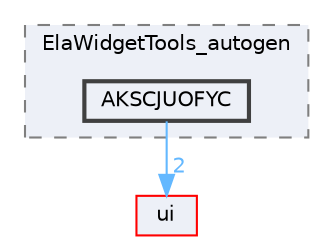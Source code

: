 digraph "AKSCJUOFYC"
{
 // LATEX_PDF_SIZE
  bgcolor="transparent";
  edge [fontname=Helvetica,fontsize=10,labelfontname=Helvetica,labelfontsize=10];
  node [fontname=Helvetica,fontsize=10,shape=box,height=0.2,width=0.4];
  compound=true
  subgraph clusterdir_b7f4e611935c48702b9c513ed8803feb {
    graph [ bgcolor="#edf0f7", pencolor="grey50", label="ElaWidgetTools_autogen", fontname=Helvetica,fontsize=10 style="filled,dashed", URL="dir_b7f4e611935c48702b9c513ed8803feb.html",tooltip=""]
  dir_49b8190676e13f22bda6b2b3b4d75f28 [label="AKSCJUOFYC", fillcolor="#edf0f7", color="grey25", style="filled,bold", URL="dir_49b8190676e13f22bda6b2b3b4d75f28.html",tooltip=""];
  }
  dir_1788f8309b1a812dcb800a185471cf6c [label="ui", fillcolor="#edf0f7", color="red", style="filled", URL="dir_1788f8309b1a812dcb800a185471cf6c.html",tooltip=""];
  dir_49b8190676e13f22bda6b2b3b4d75f28->dir_1788f8309b1a812dcb800a185471cf6c [headlabel="2", labeldistance=1.5 headhref="dir_000024_000351.html" href="dir_000024_000351.html" color="steelblue1" fontcolor="steelblue1"];
}
